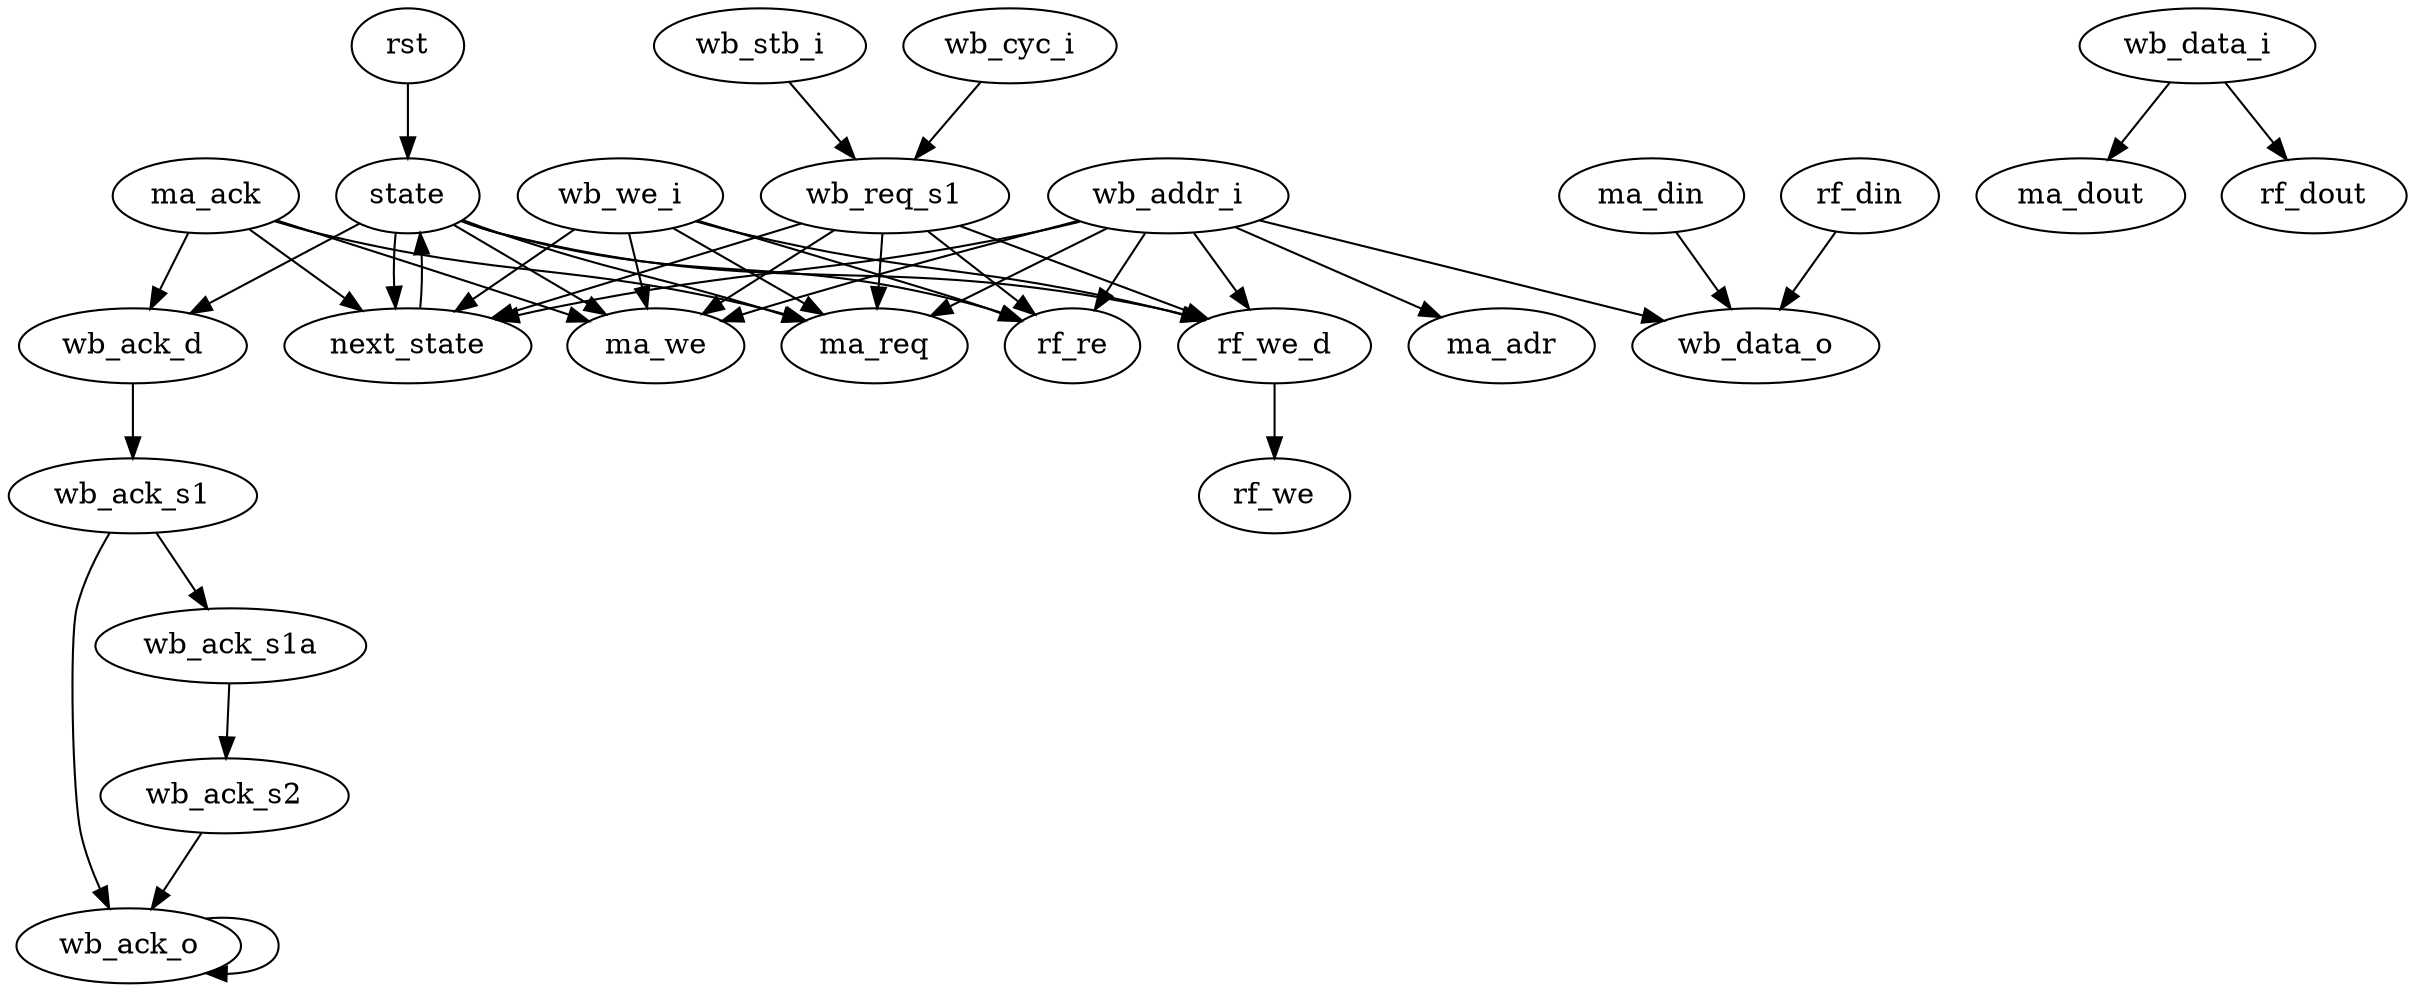 digraph "" {
	wb_ack_o -> wb_ack_o	 [weight=1.0];
	wb_req_s1 -> ma_req	 [weight=2.0];
	wb_req_s1 -> ma_we	 [weight=1.0];
	wb_req_s1 -> rf_re	 [weight=1.0];
	wb_req_s1 -> next_state	 [weight=4.0];
	wb_req_s1 -> rf_we_d	 [weight=1.0];
	wb_cyc_i -> wb_req_s1	 [weight=1.0];
	wb_ack_d -> wb_ack_s1	 [weight=1.0];
	state -> ma_req	 [weight=4.0];
	state -> ma_we	 [weight=2.0];
	state -> wb_ack_d	 [weight=3.0];
	state -> rf_re	 [weight=1.0];
	state -> next_state	 [weight=10.0];
	state -> rf_we_d	 [weight=1.0];
	wb_ack_s1a -> wb_ack_s2	 [weight=1.0];
	rf_din -> wb_data_o	 [weight=1.0];
	wb_data_i -> ma_dout	 [weight=1.0];
	wb_data_i -> rf_dout	 [weight=1.0];
	wb_addr_i -> ma_req	 [weight=2.0];
	wb_addr_i -> ma_we	 [weight=1.0];
	wb_addr_i -> rf_re	 [weight=1.0];
	wb_addr_i -> wb_data_o	 [weight=2.0];
	wb_addr_i -> next_state	 [weight=4.0];
	wb_addr_i -> ma_adr	 [weight=1.0];
	wb_addr_i -> rf_we_d	 [weight=1.0];
	rst -> state	 [weight=2.0];
	ma_ack -> ma_req	 [weight=2.0];
	ma_ack -> ma_we	 [weight=1.0];
	ma_ack -> wb_ack_d	 [weight=2.0];
	ma_ack -> next_state	 [weight=2.0];
	next_state -> state	 [weight=1.0];
	wb_we_i -> ma_req	 [weight=2.0];
	wb_we_i -> ma_we	 [weight=1.0];
	wb_we_i -> rf_re	 [weight=1.0];
	wb_we_i -> next_state	 [weight=4.0];
	wb_we_i -> rf_we_d	 [weight=1.0];
	ma_din -> wb_data_o	 [weight=1.0];
	wb_stb_i -> wb_req_s1	 [weight=1.0];
	rf_we_d -> rf_we	 [weight=1.0];
	wb_ack_s1 -> wb_ack_o	 [weight=1.0];
	wb_ack_s1 -> wb_ack_s1a	 [weight=1.0];
	wb_ack_s2 -> wb_ack_o	 [weight=1.0];
}
